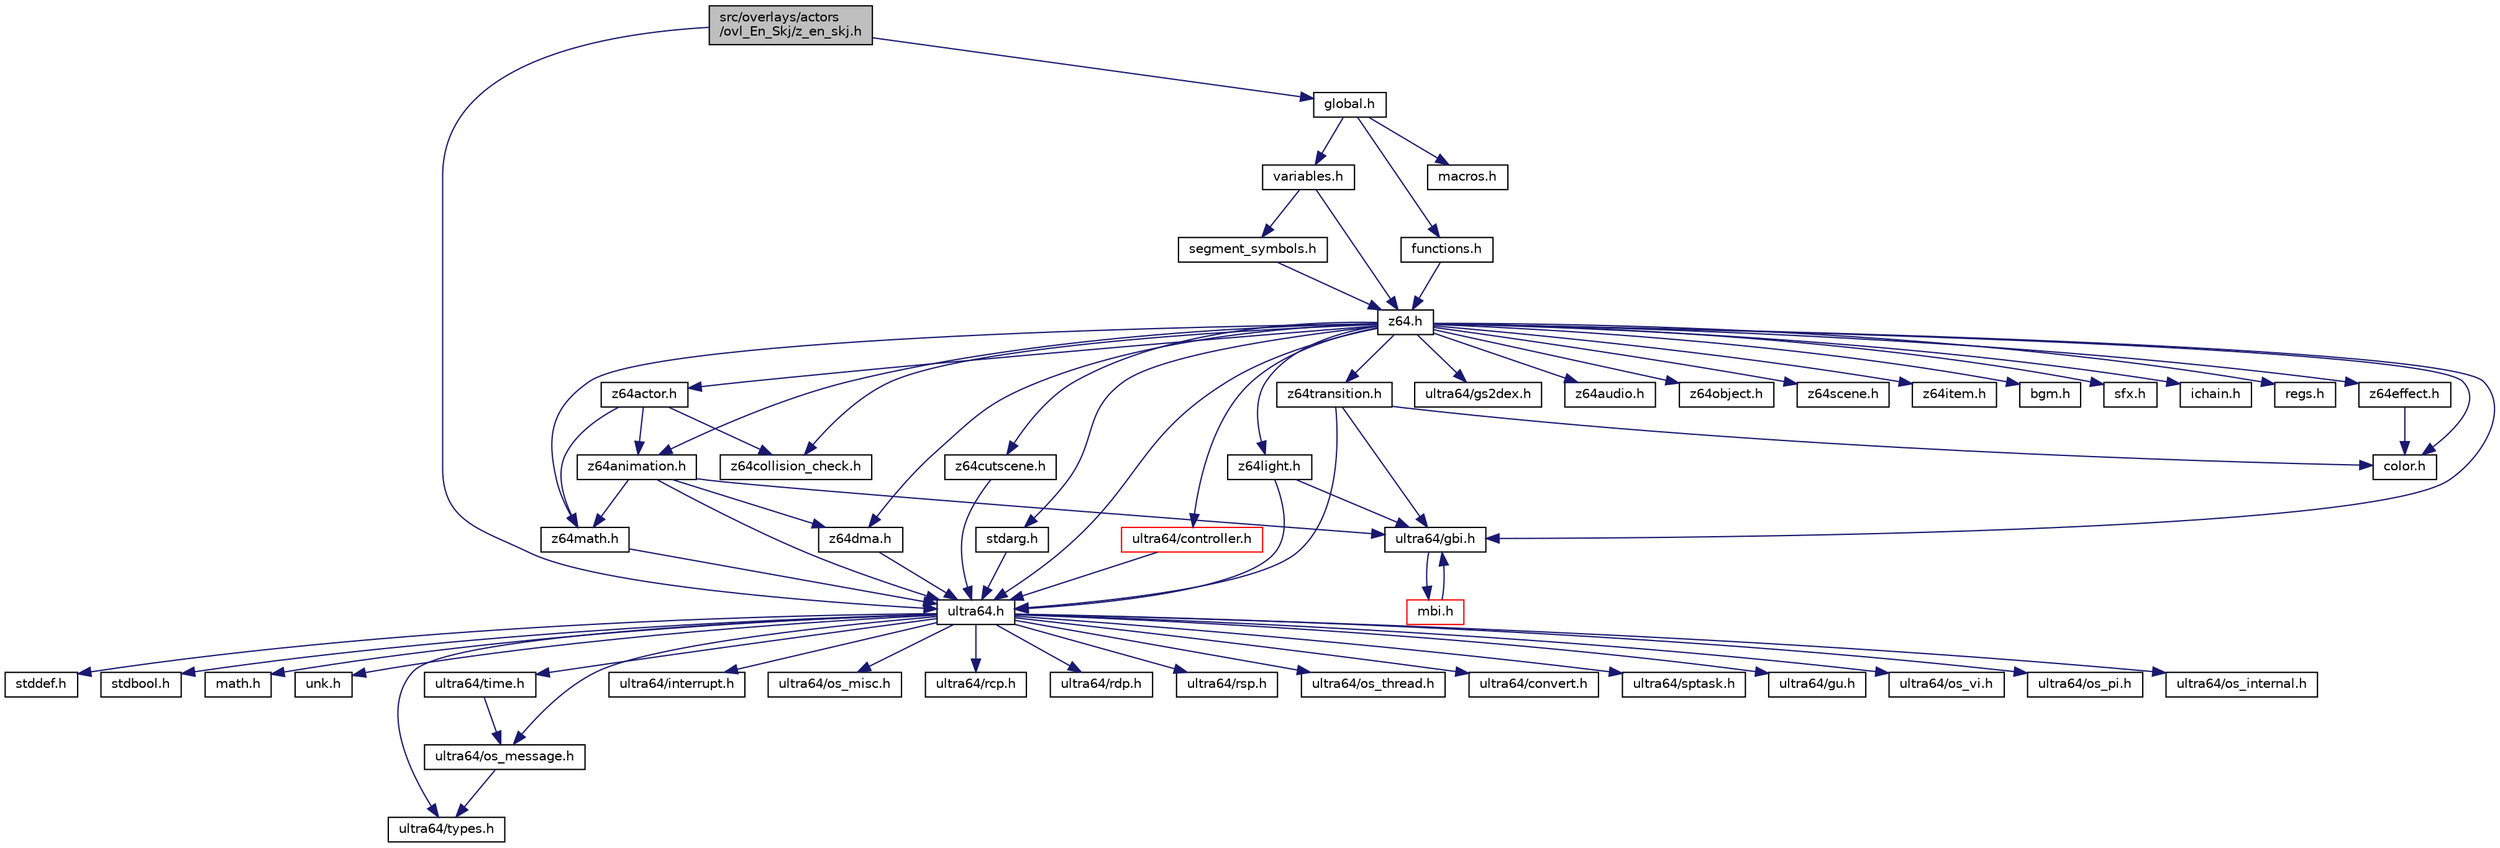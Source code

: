 digraph "src/overlays/actors/ovl_En_Skj/z_en_skj.h"
{
 // LATEX_PDF_SIZE
  edge [fontname="Helvetica",fontsize="10",labelfontname="Helvetica",labelfontsize="10"];
  node [fontname="Helvetica",fontsize="10",shape=record];
  Node1 [label="src/overlays/actors\l/ovl_En_Skj/z_en_skj.h",height=0.2,width=0.4,color="black", fillcolor="grey75", style="filled", fontcolor="black",tooltip=" "];
  Node1 -> Node2 [color="midnightblue",fontsize="10",style="solid",fontname="Helvetica"];
  Node2 [label="ultra64.h",height=0.2,width=0.4,color="black", fillcolor="white", style="filled",URL="$dd/d2f/ultra64_8h.html",tooltip=" "];
  Node2 -> Node3 [color="midnightblue",fontsize="10",style="solid",fontname="Helvetica"];
  Node3 [label="stddef.h",height=0.2,width=0.4,color="black", fillcolor="white", style="filled",URL="$d3/dce/stddef_8h.html",tooltip=" "];
  Node2 -> Node4 [color="midnightblue",fontsize="10",style="solid",fontname="Helvetica"];
  Node4 [label="stdbool.h",height=0.2,width=0.4,color="black", fillcolor="white", style="filled",URL="$d9/d5e/stdbool_8h.html",tooltip=" "];
  Node2 -> Node5 [color="midnightblue",fontsize="10",style="solid",fontname="Helvetica"];
  Node5 [label="math.h",height=0.2,width=0.4,color="black", fillcolor="white", style="filled",URL="$df/db1/math_8h.html",tooltip=" "];
  Node2 -> Node6 [color="midnightblue",fontsize="10",style="solid",fontname="Helvetica"];
  Node6 [label="unk.h",height=0.2,width=0.4,color="black", fillcolor="white", style="filled",URL="$d0/dd3/unk_8h.html",tooltip=" "];
  Node2 -> Node7 [color="midnightblue",fontsize="10",style="solid",fontname="Helvetica"];
  Node7 [label="ultra64/types.h",height=0.2,width=0.4,color="black", fillcolor="white", style="filled",URL="$d9/d49/types_8h.html",tooltip=" "];
  Node2 -> Node8 [color="midnightblue",fontsize="10",style="solid",fontname="Helvetica"];
  Node8 [label="ultra64/interrupt.h",height=0.2,width=0.4,color="black", fillcolor="white", style="filled",URL="$dd/d78/interrupt_8h.html",tooltip=" "];
  Node2 -> Node9 [color="midnightblue",fontsize="10",style="solid",fontname="Helvetica"];
  Node9 [label="ultra64/os_misc.h",height=0.2,width=0.4,color="black", fillcolor="white", style="filled",URL="$dd/df0/ultra64_2os__misc_8h.html",tooltip=" "];
  Node2 -> Node10 [color="midnightblue",fontsize="10",style="solid",fontname="Helvetica"];
  Node10 [label="ultra64/rcp.h",height=0.2,width=0.4,color="black", fillcolor="white", style="filled",URL="$d2/d96/rcp_8h.html",tooltip=" "];
  Node2 -> Node11 [color="midnightblue",fontsize="10",style="solid",fontname="Helvetica"];
  Node11 [label="ultra64/rdp.h",height=0.2,width=0.4,color="black", fillcolor="white", style="filled",URL="$d7/da1/rdp_8h.html",tooltip=" "];
  Node2 -> Node12 [color="midnightblue",fontsize="10",style="solid",fontname="Helvetica"];
  Node12 [label="ultra64/rsp.h",height=0.2,width=0.4,color="black", fillcolor="white", style="filled",URL="$d2/d96/rsp_8h.html",tooltip=" "];
  Node2 -> Node13 [color="midnightblue",fontsize="10",style="solid",fontname="Helvetica"];
  Node13 [label="ultra64/os_thread.h",height=0.2,width=0.4,color="black", fillcolor="white", style="filled",URL="$d6/dfc/ultra64_2os__thread_8h.html",tooltip=" "];
  Node2 -> Node14 [color="midnightblue",fontsize="10",style="solid",fontname="Helvetica"];
  Node14 [label="ultra64/convert.h",height=0.2,width=0.4,color="black", fillcolor="white", style="filled",URL="$d3/d82/convert_8h.html",tooltip=" "];
  Node2 -> Node15 [color="midnightblue",fontsize="10",style="solid",fontname="Helvetica"];
  Node15 [label="ultra64/time.h",height=0.2,width=0.4,color="black", fillcolor="white", style="filled",URL="$de/df7/time_8h.html",tooltip=" "];
  Node15 -> Node16 [color="midnightblue",fontsize="10",style="solid",fontname="Helvetica"];
  Node16 [label="ultra64/os_message.h",height=0.2,width=0.4,color="black", fillcolor="white", style="filled",URL="$da/de0/ultra64_2os__message_8h.html",tooltip=" "];
  Node16 -> Node7 [color="midnightblue",fontsize="10",style="solid",fontname="Helvetica"];
  Node2 -> Node16 [color="midnightblue",fontsize="10",style="solid",fontname="Helvetica"];
  Node2 -> Node17 [color="midnightblue",fontsize="10",style="solid",fontname="Helvetica"];
  Node17 [label="ultra64/sptask.h",height=0.2,width=0.4,color="black", fillcolor="white", style="filled",URL="$d9/d13/ultra64_2sptask_8h.html",tooltip=" "];
  Node2 -> Node18 [color="midnightblue",fontsize="10",style="solid",fontname="Helvetica"];
  Node18 [label="ultra64/gu.h",height=0.2,width=0.4,color="black", fillcolor="white", style="filled",URL="$d3/dcb/ultra64_2gu_8h.html",tooltip=" "];
  Node2 -> Node19 [color="midnightblue",fontsize="10",style="solid",fontname="Helvetica"];
  Node19 [label="ultra64/os_vi.h",height=0.2,width=0.4,color="black", fillcolor="white", style="filled",URL="$db/dc2/ultra64_2os__vi_8h.html",tooltip=" "];
  Node2 -> Node20 [color="midnightblue",fontsize="10",style="solid",fontname="Helvetica"];
  Node20 [label="ultra64/os_pi.h",height=0.2,width=0.4,color="black", fillcolor="white", style="filled",URL="$db/d93/ultra64_2os__pi_8h.html",tooltip=" "];
  Node2 -> Node21 [color="midnightblue",fontsize="10",style="solid",fontname="Helvetica"];
  Node21 [label="ultra64/os_internal.h",height=0.2,width=0.4,color="black", fillcolor="white", style="filled",URL="$dd/d86/ultra64_2os__internal_8h.html",tooltip=" "];
  Node1 -> Node22 [color="midnightblue",fontsize="10",style="solid",fontname="Helvetica"];
  Node22 [label="global.h",height=0.2,width=0.4,color="black", fillcolor="white", style="filled",URL="$d2/d49/global_8h.html",tooltip=" "];
  Node22 -> Node23 [color="midnightblue",fontsize="10",style="solid",fontname="Helvetica"];
  Node23 [label="functions.h",height=0.2,width=0.4,color="black", fillcolor="white", style="filled",URL="$d8/d5c/functions_8h.html",tooltip=" "];
  Node23 -> Node24 [color="midnightblue",fontsize="10",style="solid",fontname="Helvetica"];
  Node24 [label="z64.h",height=0.2,width=0.4,color="black", fillcolor="white", style="filled",URL="$d2/d67/z64_8h.html",tooltip=" "];
  Node24 -> Node2 [color="midnightblue",fontsize="10",style="solid",fontname="Helvetica"];
  Node24 -> Node25 [color="midnightblue",fontsize="10",style="solid",fontname="Helvetica"];
  Node25 [label="ultra64/gbi.h",height=0.2,width=0.4,color="black", fillcolor="white", style="filled",URL="$d3/daf/gbi_8h.html",tooltip=" "];
  Node25 -> Node26 [color="midnightblue",fontsize="10",style="solid",fontname="Helvetica"];
  Node26 [label="mbi.h",height=0.2,width=0.4,color="red", fillcolor="white", style="filled",URL="$dc/d59/ultra64_2mbi_8h.html",tooltip=" "];
  Node26 -> Node25 [color="midnightblue",fontsize="10",style="solid",fontname="Helvetica"];
  Node24 -> Node28 [color="midnightblue",fontsize="10",style="solid",fontname="Helvetica"];
  Node28 [label="ultra64/gs2dex.h",height=0.2,width=0.4,color="black", fillcolor="white", style="filled",URL="$d5/de2/ultra64_2gs2dex_8h.html",tooltip=" "];
  Node24 -> Node29 [color="midnightblue",fontsize="10",style="solid",fontname="Helvetica"];
  Node29 [label="ultra64/controller.h",height=0.2,width=0.4,color="red", fillcolor="white", style="filled",URL="$d2/dd9/controller_8h.html",tooltip=" "];
  Node29 -> Node2 [color="midnightblue",fontsize="10",style="solid",fontname="Helvetica"];
  Node24 -> Node33 [color="midnightblue",fontsize="10",style="solid",fontname="Helvetica"];
  Node33 [label="z64light.h",height=0.2,width=0.4,color="black", fillcolor="white", style="filled",URL="$d5/d6d/z64light_8h.html",tooltip=" "];
  Node33 -> Node2 [color="midnightblue",fontsize="10",style="solid",fontname="Helvetica"];
  Node33 -> Node25 [color="midnightblue",fontsize="10",style="solid",fontname="Helvetica"];
  Node24 -> Node34 [color="midnightblue",fontsize="10",style="solid",fontname="Helvetica"];
  Node34 [label="z64actor.h",height=0.2,width=0.4,color="black", fillcolor="white", style="filled",URL="$d0/d00/z64actor_8h.html",tooltip=" "];
  Node34 -> Node35 [color="midnightblue",fontsize="10",style="solid",fontname="Helvetica"];
  Node35 [label="z64animation.h",height=0.2,width=0.4,color="black", fillcolor="white", style="filled",URL="$d9/dfc/z64animation_8h.html",tooltip=" "];
  Node35 -> Node2 [color="midnightblue",fontsize="10",style="solid",fontname="Helvetica"];
  Node35 -> Node25 [color="midnightblue",fontsize="10",style="solid",fontname="Helvetica"];
  Node35 -> Node36 [color="midnightblue",fontsize="10",style="solid",fontname="Helvetica"];
  Node36 [label="z64dma.h",height=0.2,width=0.4,color="black", fillcolor="white", style="filled",URL="$dd/da4/z64dma_8h.html",tooltip=" "];
  Node36 -> Node2 [color="midnightblue",fontsize="10",style="solid",fontname="Helvetica"];
  Node35 -> Node37 [color="midnightblue",fontsize="10",style="solid",fontname="Helvetica"];
  Node37 [label="z64math.h",height=0.2,width=0.4,color="black", fillcolor="white", style="filled",URL="$df/d94/z64math_8h.html",tooltip=" "];
  Node37 -> Node2 [color="midnightblue",fontsize="10",style="solid",fontname="Helvetica"];
  Node34 -> Node37 [color="midnightblue",fontsize="10",style="solid",fontname="Helvetica"];
  Node34 -> Node38 [color="midnightblue",fontsize="10",style="solid",fontname="Helvetica"];
  Node38 [label="z64collision_check.h",height=0.2,width=0.4,color="black", fillcolor="white", style="filled",URL="$d3/ddc/z64collision__check_8h.html",tooltip=" "];
  Node24 -> Node39 [color="midnightblue",fontsize="10",style="solid",fontname="Helvetica"];
  Node39 [label="z64audio.h",height=0.2,width=0.4,color="black", fillcolor="white", style="filled",URL="$d9/df4/z64audio_8h.html",tooltip=" "];
  Node24 -> Node40 [color="midnightblue",fontsize="10",style="solid",fontname="Helvetica"];
  Node40 [label="z64object.h",height=0.2,width=0.4,color="black", fillcolor="white", style="filled",URL="$d6/dbe/z64object_8h.html",tooltip=" "];
  Node24 -> Node41 [color="midnightblue",fontsize="10",style="solid",fontname="Helvetica"];
  Node41 [label="z64cutscene.h",height=0.2,width=0.4,color="black", fillcolor="white", style="filled",URL="$df/d7a/z64cutscene_8h.html",tooltip=" "];
  Node41 -> Node2 [color="midnightblue",fontsize="10",style="solid",fontname="Helvetica"];
  Node24 -> Node38 [color="midnightblue",fontsize="10",style="solid",fontname="Helvetica"];
  Node24 -> Node42 [color="midnightblue",fontsize="10",style="solid",fontname="Helvetica"];
  Node42 [label="z64scene.h",height=0.2,width=0.4,color="black", fillcolor="white", style="filled",URL="$dd/d88/z64scene_8h.html",tooltip=" "];
  Node24 -> Node43 [color="midnightblue",fontsize="10",style="solid",fontname="Helvetica"];
  Node43 [label="z64effect.h",height=0.2,width=0.4,color="black", fillcolor="white", style="filled",URL="$d7/d2b/z64effect_8h.html",tooltip=" "];
  Node43 -> Node44 [color="midnightblue",fontsize="10",style="solid",fontname="Helvetica"];
  Node44 [label="color.h",height=0.2,width=0.4,color="black", fillcolor="white", style="filled",URL="$da/dec/color_8h.html",tooltip=" "];
  Node24 -> Node45 [color="midnightblue",fontsize="10",style="solid",fontname="Helvetica"];
  Node45 [label="z64item.h",height=0.2,width=0.4,color="black", fillcolor="white", style="filled",URL="$d7/dc4/z64item_8h.html",tooltip=" "];
  Node24 -> Node35 [color="midnightblue",fontsize="10",style="solid",fontname="Helvetica"];
  Node24 -> Node36 [color="midnightblue",fontsize="10",style="solid",fontname="Helvetica"];
  Node24 -> Node37 [color="midnightblue",fontsize="10",style="solid",fontname="Helvetica"];
  Node24 -> Node46 [color="midnightblue",fontsize="10",style="solid",fontname="Helvetica"];
  Node46 [label="z64transition.h",height=0.2,width=0.4,color="black", fillcolor="white", style="filled",URL="$d6/d6b/z64transition_8h.html",tooltip=" "];
  Node46 -> Node2 [color="midnightblue",fontsize="10",style="solid",fontname="Helvetica"];
  Node46 -> Node25 [color="midnightblue",fontsize="10",style="solid",fontname="Helvetica"];
  Node46 -> Node44 [color="midnightblue",fontsize="10",style="solid",fontname="Helvetica"];
  Node24 -> Node47 [color="midnightblue",fontsize="10",style="solid",fontname="Helvetica"];
  Node47 [label="bgm.h",height=0.2,width=0.4,color="black", fillcolor="white", style="filled",URL="$d8/d61/bgm_8h.html",tooltip=" "];
  Node24 -> Node48 [color="midnightblue",fontsize="10",style="solid",fontname="Helvetica"];
  Node48 [label="sfx.h",height=0.2,width=0.4,color="black", fillcolor="white", style="filled",URL="$de/d76/sfx_8h.html",tooltip=" "];
  Node24 -> Node44 [color="midnightblue",fontsize="10",style="solid",fontname="Helvetica"];
  Node24 -> Node49 [color="midnightblue",fontsize="10",style="solid",fontname="Helvetica"];
  Node49 [label="ichain.h",height=0.2,width=0.4,color="black", fillcolor="white", style="filled",URL="$db/da4/ichain_8h.html",tooltip=" "];
  Node24 -> Node50 [color="midnightblue",fontsize="10",style="solid",fontname="Helvetica"];
  Node50 [label="stdarg.h",height=0.2,width=0.4,color="black", fillcolor="white", style="filled",URL="$d1/d2d/stdarg_8h.html",tooltip=" "];
  Node50 -> Node2 [color="midnightblue",fontsize="10",style="solid",fontname="Helvetica"];
  Node24 -> Node51 [color="midnightblue",fontsize="10",style="solid",fontname="Helvetica"];
  Node51 [label="regs.h",height=0.2,width=0.4,color="black", fillcolor="white", style="filled",URL="$d8/d29/regs_8h.html",tooltip=" "];
  Node22 -> Node52 [color="midnightblue",fontsize="10",style="solid",fontname="Helvetica"];
  Node52 [label="variables.h",height=0.2,width=0.4,color="black", fillcolor="white", style="filled",URL="$de/dca/variables_8h.html",tooltip=" "];
  Node52 -> Node24 [color="midnightblue",fontsize="10",style="solid",fontname="Helvetica"];
  Node52 -> Node53 [color="midnightblue",fontsize="10",style="solid",fontname="Helvetica"];
  Node53 [label="segment_symbols.h",height=0.2,width=0.4,color="black", fillcolor="white", style="filled",URL="$d9/d72/segment__symbols_8h.html",tooltip=" "];
  Node53 -> Node24 [color="midnightblue",fontsize="10",style="solid",fontname="Helvetica"];
  Node22 -> Node54 [color="midnightblue",fontsize="10",style="solid",fontname="Helvetica"];
  Node54 [label="macros.h",height=0.2,width=0.4,color="black", fillcolor="white", style="filled",URL="$de/d3c/macros_8h.html",tooltip=" "];
}
